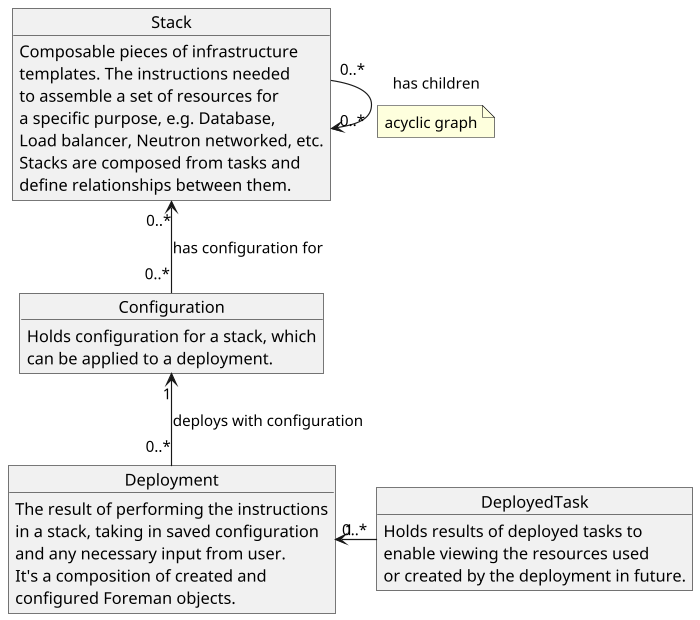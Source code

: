 @startuml

scale 700 width

object Stack {
    Composable pieces of infrastructure
    templates. The instructions needed
    to assemble a set of resources for
    a specific purpose, e.g. Database,
    Load balancer, Neutron networked, etc.
    Stacks are composed from tasks and
    define relationships between them.
}

object Deployment {
    The result of performing the instructions
    in a stack, taking in saved configuration
    and any necessary input from user.
    It's a composition of created and
    configured Foreman objects.
}

object Configuration {
    Holds configuration for a stack, which
    can be applied to a deployment.
}

object DeployedTask {
    Holds results of deployed tasks to
    enable viewing the resources used
    or created by the deployment in future.
}


Stack "0..*" --> "0..*" Stack : has children
note on link: acyclic graph
Configuration "0..*" -up-> "0..*" Stack : has configuration for
Deployment "0..*" -up-> "1" Configuration : deploys with configuration
DeployedTask "0..*" -left-> "1" Deployment


@enduml
